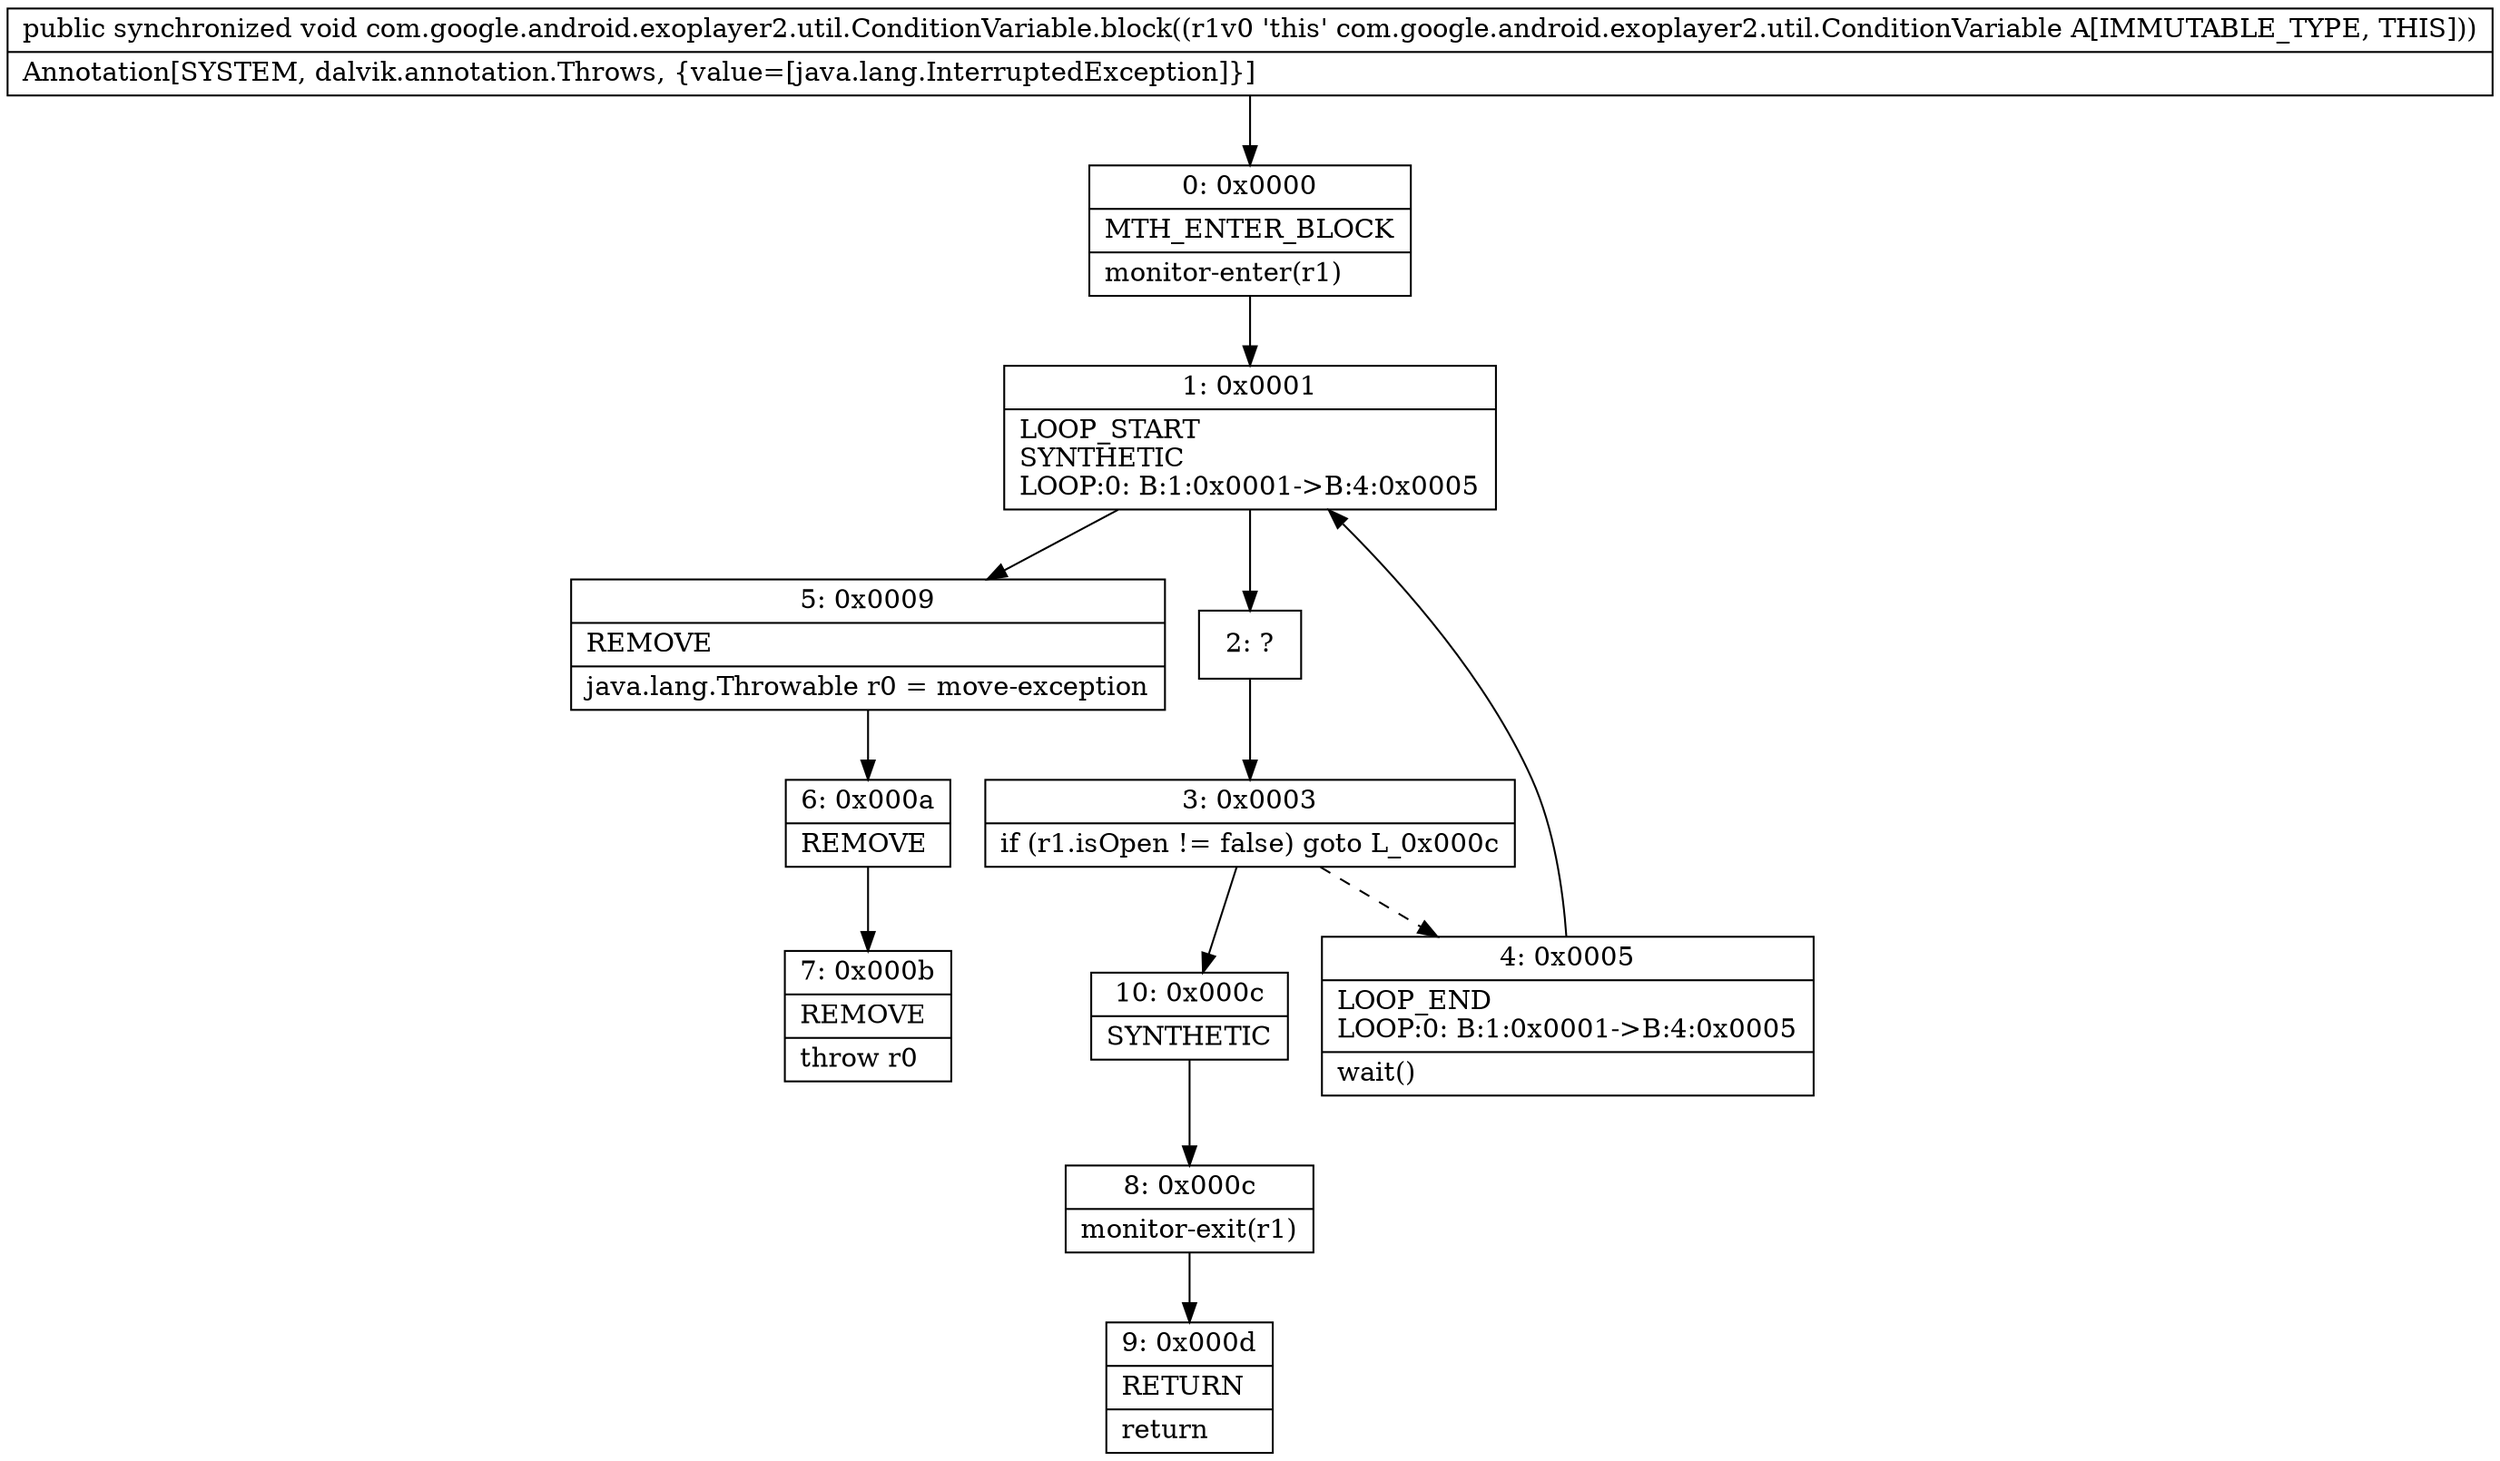 digraph "CFG forcom.google.android.exoplayer2.util.ConditionVariable.block()V" {
Node_0 [shape=record,label="{0\:\ 0x0000|MTH_ENTER_BLOCK\l|monitor\-enter(r1)\l}"];
Node_1 [shape=record,label="{1\:\ 0x0001|LOOP_START\lSYNTHETIC\lLOOP:0: B:1:0x0001\-\>B:4:0x0005\l}"];
Node_2 [shape=record,label="{2\:\ ?}"];
Node_3 [shape=record,label="{3\:\ 0x0003|if (r1.isOpen != false) goto L_0x000c\l}"];
Node_4 [shape=record,label="{4\:\ 0x0005|LOOP_END\lLOOP:0: B:1:0x0001\-\>B:4:0x0005\l|wait()\l}"];
Node_5 [shape=record,label="{5\:\ 0x0009|REMOVE\l|java.lang.Throwable r0 = move\-exception\l}"];
Node_6 [shape=record,label="{6\:\ 0x000a|REMOVE\l}"];
Node_7 [shape=record,label="{7\:\ 0x000b|REMOVE\l|throw r0\l}"];
Node_8 [shape=record,label="{8\:\ 0x000c|monitor\-exit(r1)\l}"];
Node_9 [shape=record,label="{9\:\ 0x000d|RETURN\l|return\l}"];
Node_10 [shape=record,label="{10\:\ 0x000c|SYNTHETIC\l}"];
MethodNode[shape=record,label="{public synchronized void com.google.android.exoplayer2.util.ConditionVariable.block((r1v0 'this' com.google.android.exoplayer2.util.ConditionVariable A[IMMUTABLE_TYPE, THIS]))  | Annotation[SYSTEM, dalvik.annotation.Throws, \{value=[java.lang.InterruptedException]\}]\l}"];
MethodNode -> Node_0;
Node_0 -> Node_1;
Node_1 -> Node_2;
Node_1 -> Node_5;
Node_2 -> Node_3;
Node_3 -> Node_4[style=dashed];
Node_3 -> Node_10;
Node_4 -> Node_1;
Node_5 -> Node_6;
Node_6 -> Node_7;
Node_8 -> Node_9;
Node_10 -> Node_8;
}

